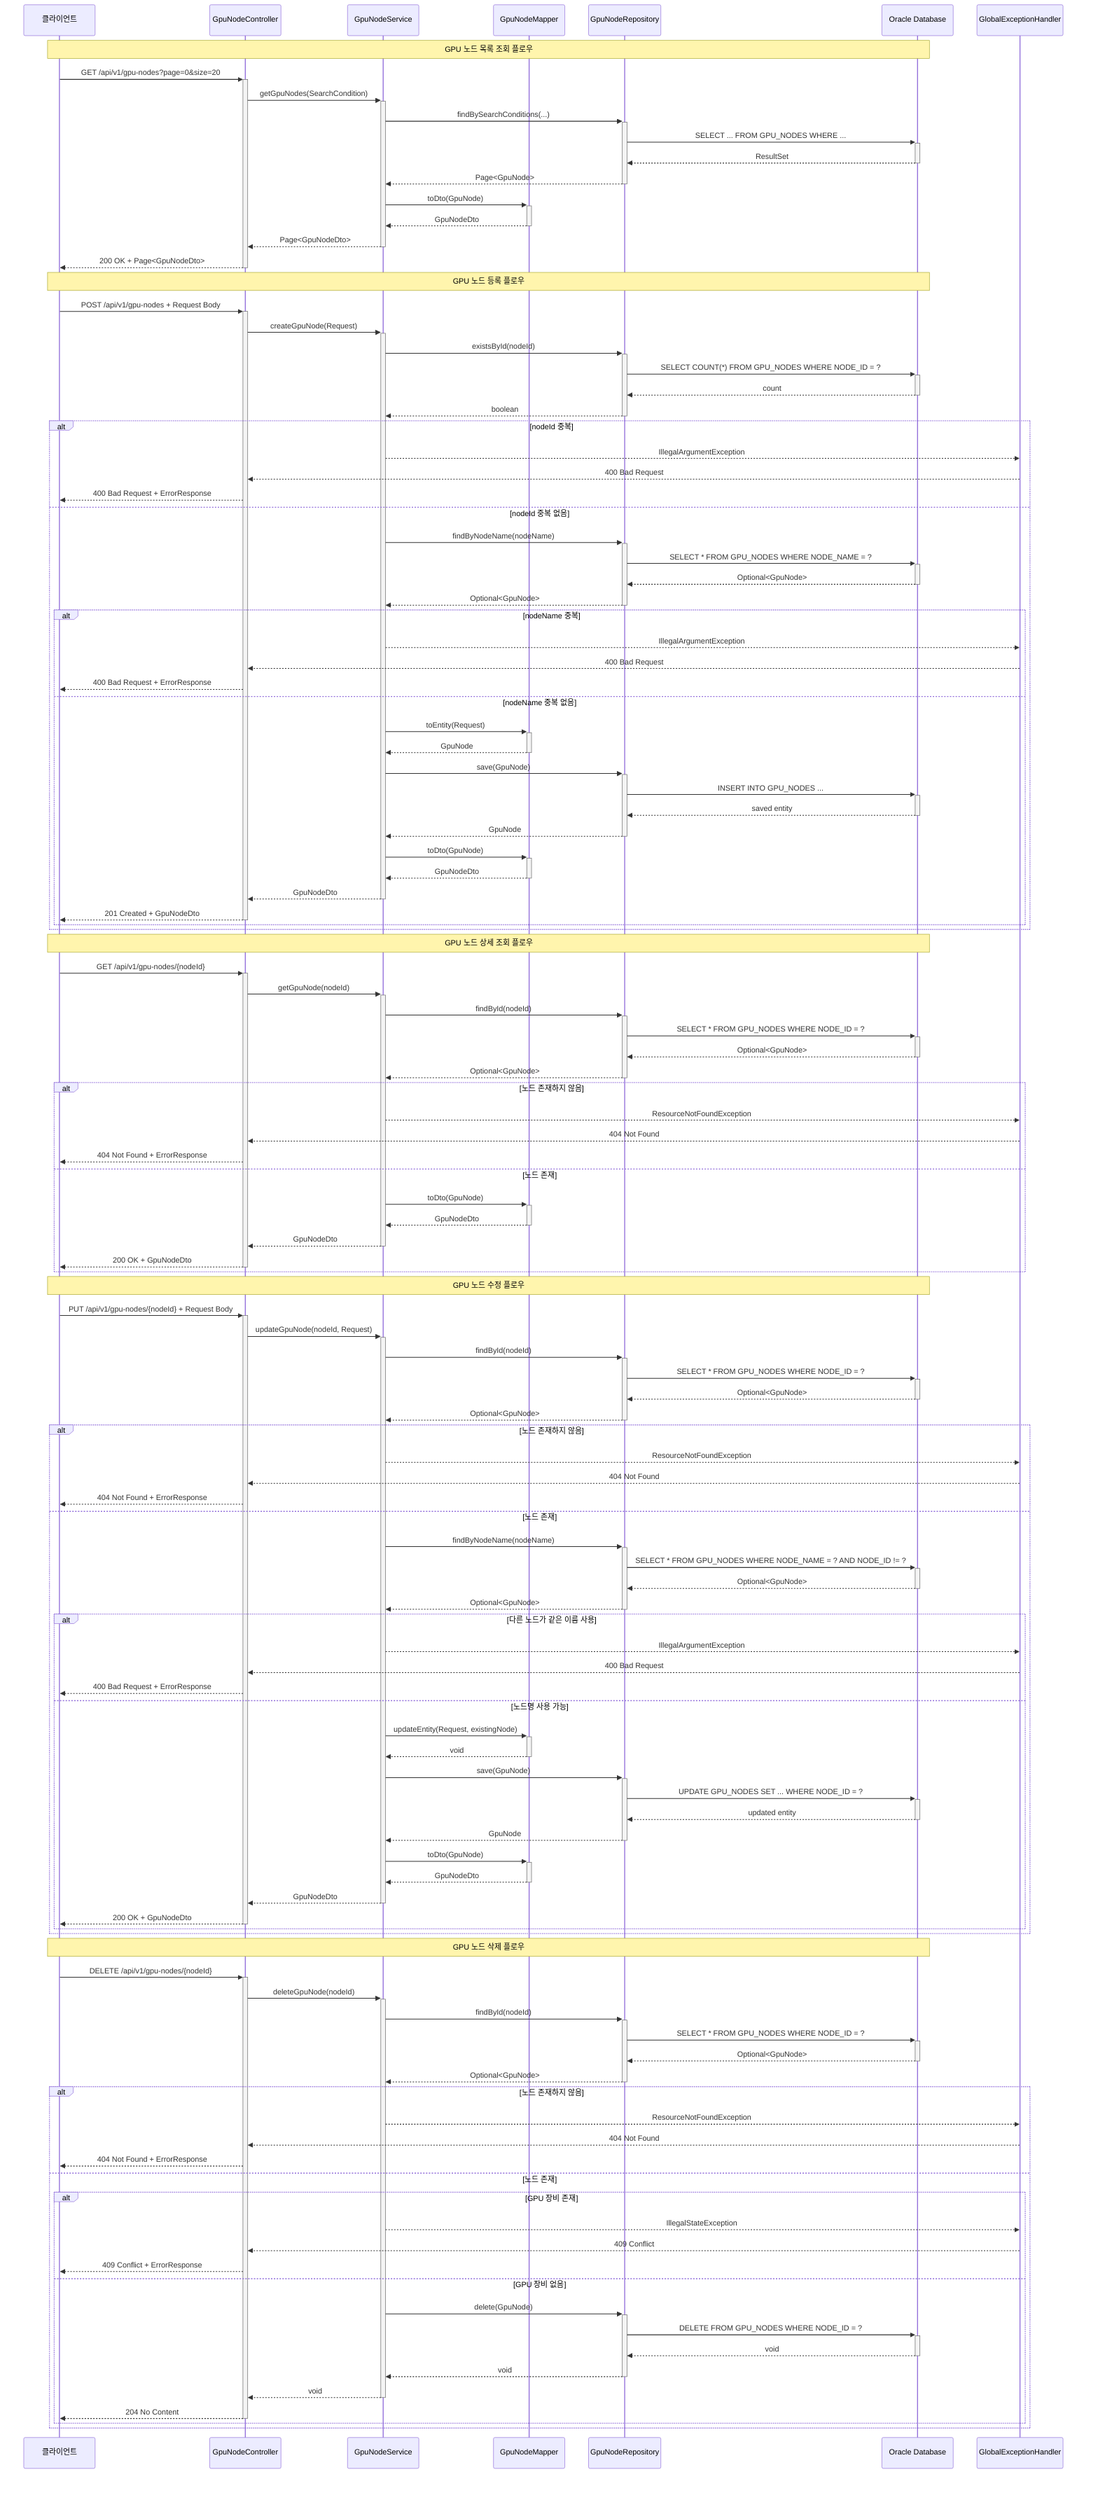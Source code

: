 sequenceDiagram
    participant Client as 클라이언트
    participant Controller as GpuNodeController
    participant Service as GpuNodeService
    participant Mapper as GpuNodeMapper
    participant Repository as GpuNodeRepository
    participant DB as Oracle Database
    participant Exception as GlobalExceptionHandler

    %% GPU 노드 목록 조회 시퀀스
    Note over Client, DB: GPU 노드 목록 조회 플로우
    Client->>+Controller: GET /api/v1/gpu-nodes?page=0&size=20
    Controller->>+Service: getGpuNodes(SearchCondition)
    Service->>+Repository: findBySearchConditions(...)
    Repository->>+DB: SELECT ... FROM GPU_NODES WHERE ...
    DB-->>-Repository: ResultSet
    Repository-->>-Service: Page<GpuNode>
    Service->>+Mapper: toDto(GpuNode)
    Mapper-->>-Service: GpuNodeDto
    Service-->>-Controller: Page<GpuNodeDto>
    Controller-->>-Client: 200 OK + Page<GpuNodeDto>

    %% GPU 노드 등록 시퀀스
    Note over Client, DB: GPU 노드 등록 플로우
    Client->>+Controller: POST /api/v1/gpu-nodes + Request Body
    Controller->>+Service: createGpuNode(Request)
    
    %% 중복 체크
    Service->>+Repository: existsById(nodeId)
    Repository->>+DB: SELECT COUNT(*) FROM GPU_NODES WHERE NODE_ID = ?
    DB-->>-Repository: count
    Repository-->>-Service: boolean
    
    alt nodeId 중복
        Service-->>Exception: IllegalArgumentException
        Exception-->>Controller: 400 Bad Request
        Controller-->>Client: 400 Bad Request + ErrorResponse
    else nodeId 중복 없음
        Service->>+Repository: findByNodeName(nodeName)
        Repository->>+DB: SELECT * FROM GPU_NODES WHERE NODE_NAME = ?
        DB-->>-Repository: Optional<GpuNode>
        Repository-->>-Service: Optional<GpuNode>
        
        alt nodeName 중복
            Service-->>Exception: IllegalArgumentException
            Exception-->>Controller: 400 Bad Request
            Controller-->>Client: 400 Bad Request + ErrorResponse
        else nodeName 중복 없음
            Service->>+Mapper: toEntity(Request)
            Mapper-->>-Service: GpuNode
            Service->>+Repository: save(GpuNode)
            Repository->>+DB: INSERT INTO GPU_NODES ...
            DB-->>-Repository: saved entity
            Repository-->>-Service: GpuNode
            Service->>+Mapper: toDto(GpuNode)
            Mapper-->>-Service: GpuNodeDto
            Service-->>-Controller: GpuNodeDto
            Controller-->>-Client: 201 Created + GpuNodeDto
        end
    end

    %% GPU 노드 상세 조회 시퀀스
    Note over Client, DB: GPU 노드 상세 조회 플로우
    Client->>+Controller: GET /api/v1/gpu-nodes/{nodeId}
    Controller->>+Service: getGpuNode(nodeId)
    Service->>+Repository: findById(nodeId)
    Repository->>+DB: SELECT * FROM GPU_NODES WHERE NODE_ID = ?
    DB-->>-Repository: Optional<GpuNode>
    Repository-->>-Service: Optional<GpuNode>
    
    alt 노드 존재하지 않음
        Service-->>Exception: ResourceNotFoundException
        Exception-->>Controller: 404 Not Found
        Controller-->>Client: 404 Not Found + ErrorResponse
    else 노드 존재
        Service->>+Mapper: toDto(GpuNode)
        Mapper-->>-Service: GpuNodeDto
        Service-->>-Controller: GpuNodeDto
        Controller-->>-Client: 200 OK + GpuNodeDto
    end

    %% GPU 노드 수정 시퀀스
    Note over Client, DB: GPU 노드 수정 플로우
    Client->>+Controller: PUT /api/v1/gpu-nodes/{nodeId} + Request Body
    Controller->>+Service: updateGpuNode(nodeId, Request)
    Service->>+Repository: findById(nodeId)
    Repository->>+DB: SELECT * FROM GPU_NODES WHERE NODE_ID = ?
    DB-->>-Repository: Optional<GpuNode>
    Repository-->>-Service: Optional<GpuNode>
    
    alt 노드 존재하지 않음
        Service-->>Exception: ResourceNotFoundException
        Exception-->>Controller: 404 Not Found
        Controller-->>Client: 404 Not Found + ErrorResponse
    else 노드 존재
        %% 노드명 중복 체크 (자신 제외)
        Service->>+Repository: findByNodeName(nodeName)
        Repository->>+DB: SELECT * FROM GPU_NODES WHERE NODE_NAME = ? AND NODE_ID != ?
        DB-->>-Repository: Optional<GpuNode>
        Repository-->>-Service: Optional<GpuNode>
        
        alt 다른 노드가 같은 이름 사용
            Service-->>Exception: IllegalArgumentException
            Exception-->>Controller: 400 Bad Request
            Controller-->>Client: 400 Bad Request + ErrorResponse
        else 노드명 사용 가능
            Service->>+Mapper: updateEntity(Request, existingNode)
            Mapper-->>-Service: void
            Service->>+Repository: save(GpuNode)
            Repository->>+DB: UPDATE GPU_NODES SET ... WHERE NODE_ID = ?
            DB-->>-Repository: updated entity
            Repository-->>-Service: GpuNode
            Service->>+Mapper: toDto(GpuNode)
            Mapper-->>-Service: GpuNodeDto
            Service-->>-Controller: GpuNodeDto
            Controller-->>-Client: 200 OK + GpuNodeDto
        end
    end

    %% GPU 노드 삭제 시퀀스
    Note over Client, DB: GPU 노드 삭제 플로우
    Client->>+Controller: DELETE /api/v1/gpu-nodes/{nodeId}
    Controller->>+Service: deleteGpuNode(nodeId)
    Service->>+Repository: findById(nodeId)
    Repository->>+DB: SELECT * FROM GPU_NODES WHERE NODE_ID = ?
    DB-->>-Repository: Optional<GpuNode>
    Repository-->>-Service: Optional<GpuNode>
    
    alt 노드 존재하지 않음
        Service-->>Exception: ResourceNotFoundException
        Exception-->>Controller: 404 Not Found
        Controller-->>Client: 404 Not Found + ErrorResponse
    else 노드 존재
        %% GPU 장비 존재 체크
        alt GPU 장비 존재
            Service-->>Exception: IllegalStateException
            Exception-->>Controller: 409 Conflict
            Controller-->>Client: 409 Conflict + ErrorResponse
        else GPU 장비 없음
            Service->>+Repository: delete(GpuNode)
            Repository->>+DB: DELETE FROM GPU_NODES WHERE NODE_ID = ?
            DB-->>-Repository: void
            Repository-->>-Service: void
            Service-->>-Controller: void
            Controller-->>-Client: 204 No Content
        end
    end